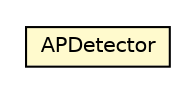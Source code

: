 #!/usr/local/bin/dot
#
# Class diagram 
# Generated by UMLGraph version R5_6-24-gf6e263 (http://www.umlgraph.org/)
#

digraph G {
	edge [fontname="Helvetica",fontsize=10,labelfontname="Helvetica",labelfontsize=10];
	node [fontname="Helvetica",fontsize=10,shape=plaintext];
	nodesep=0.25;
	ranksep=0.5;
	// com.google.cloud.public_datasets.nexrad2.APDetector
	c107 [label=<<table title="com.google.cloud.public_datasets.nexrad2.APDetector" border="0" cellborder="1" cellspacing="0" cellpadding="2" port="p" bgcolor="lemonChiffon" href="./APDetector.html">
		<tr><td><table border="0" cellspacing="0" cellpadding="1">
<tr><td align="center" balign="center"> APDetector </td></tr>
		</table></td></tr>
		</table>>, URL="./APDetector.html", fontname="Helvetica", fontcolor="black", fontsize=10.0];
}

